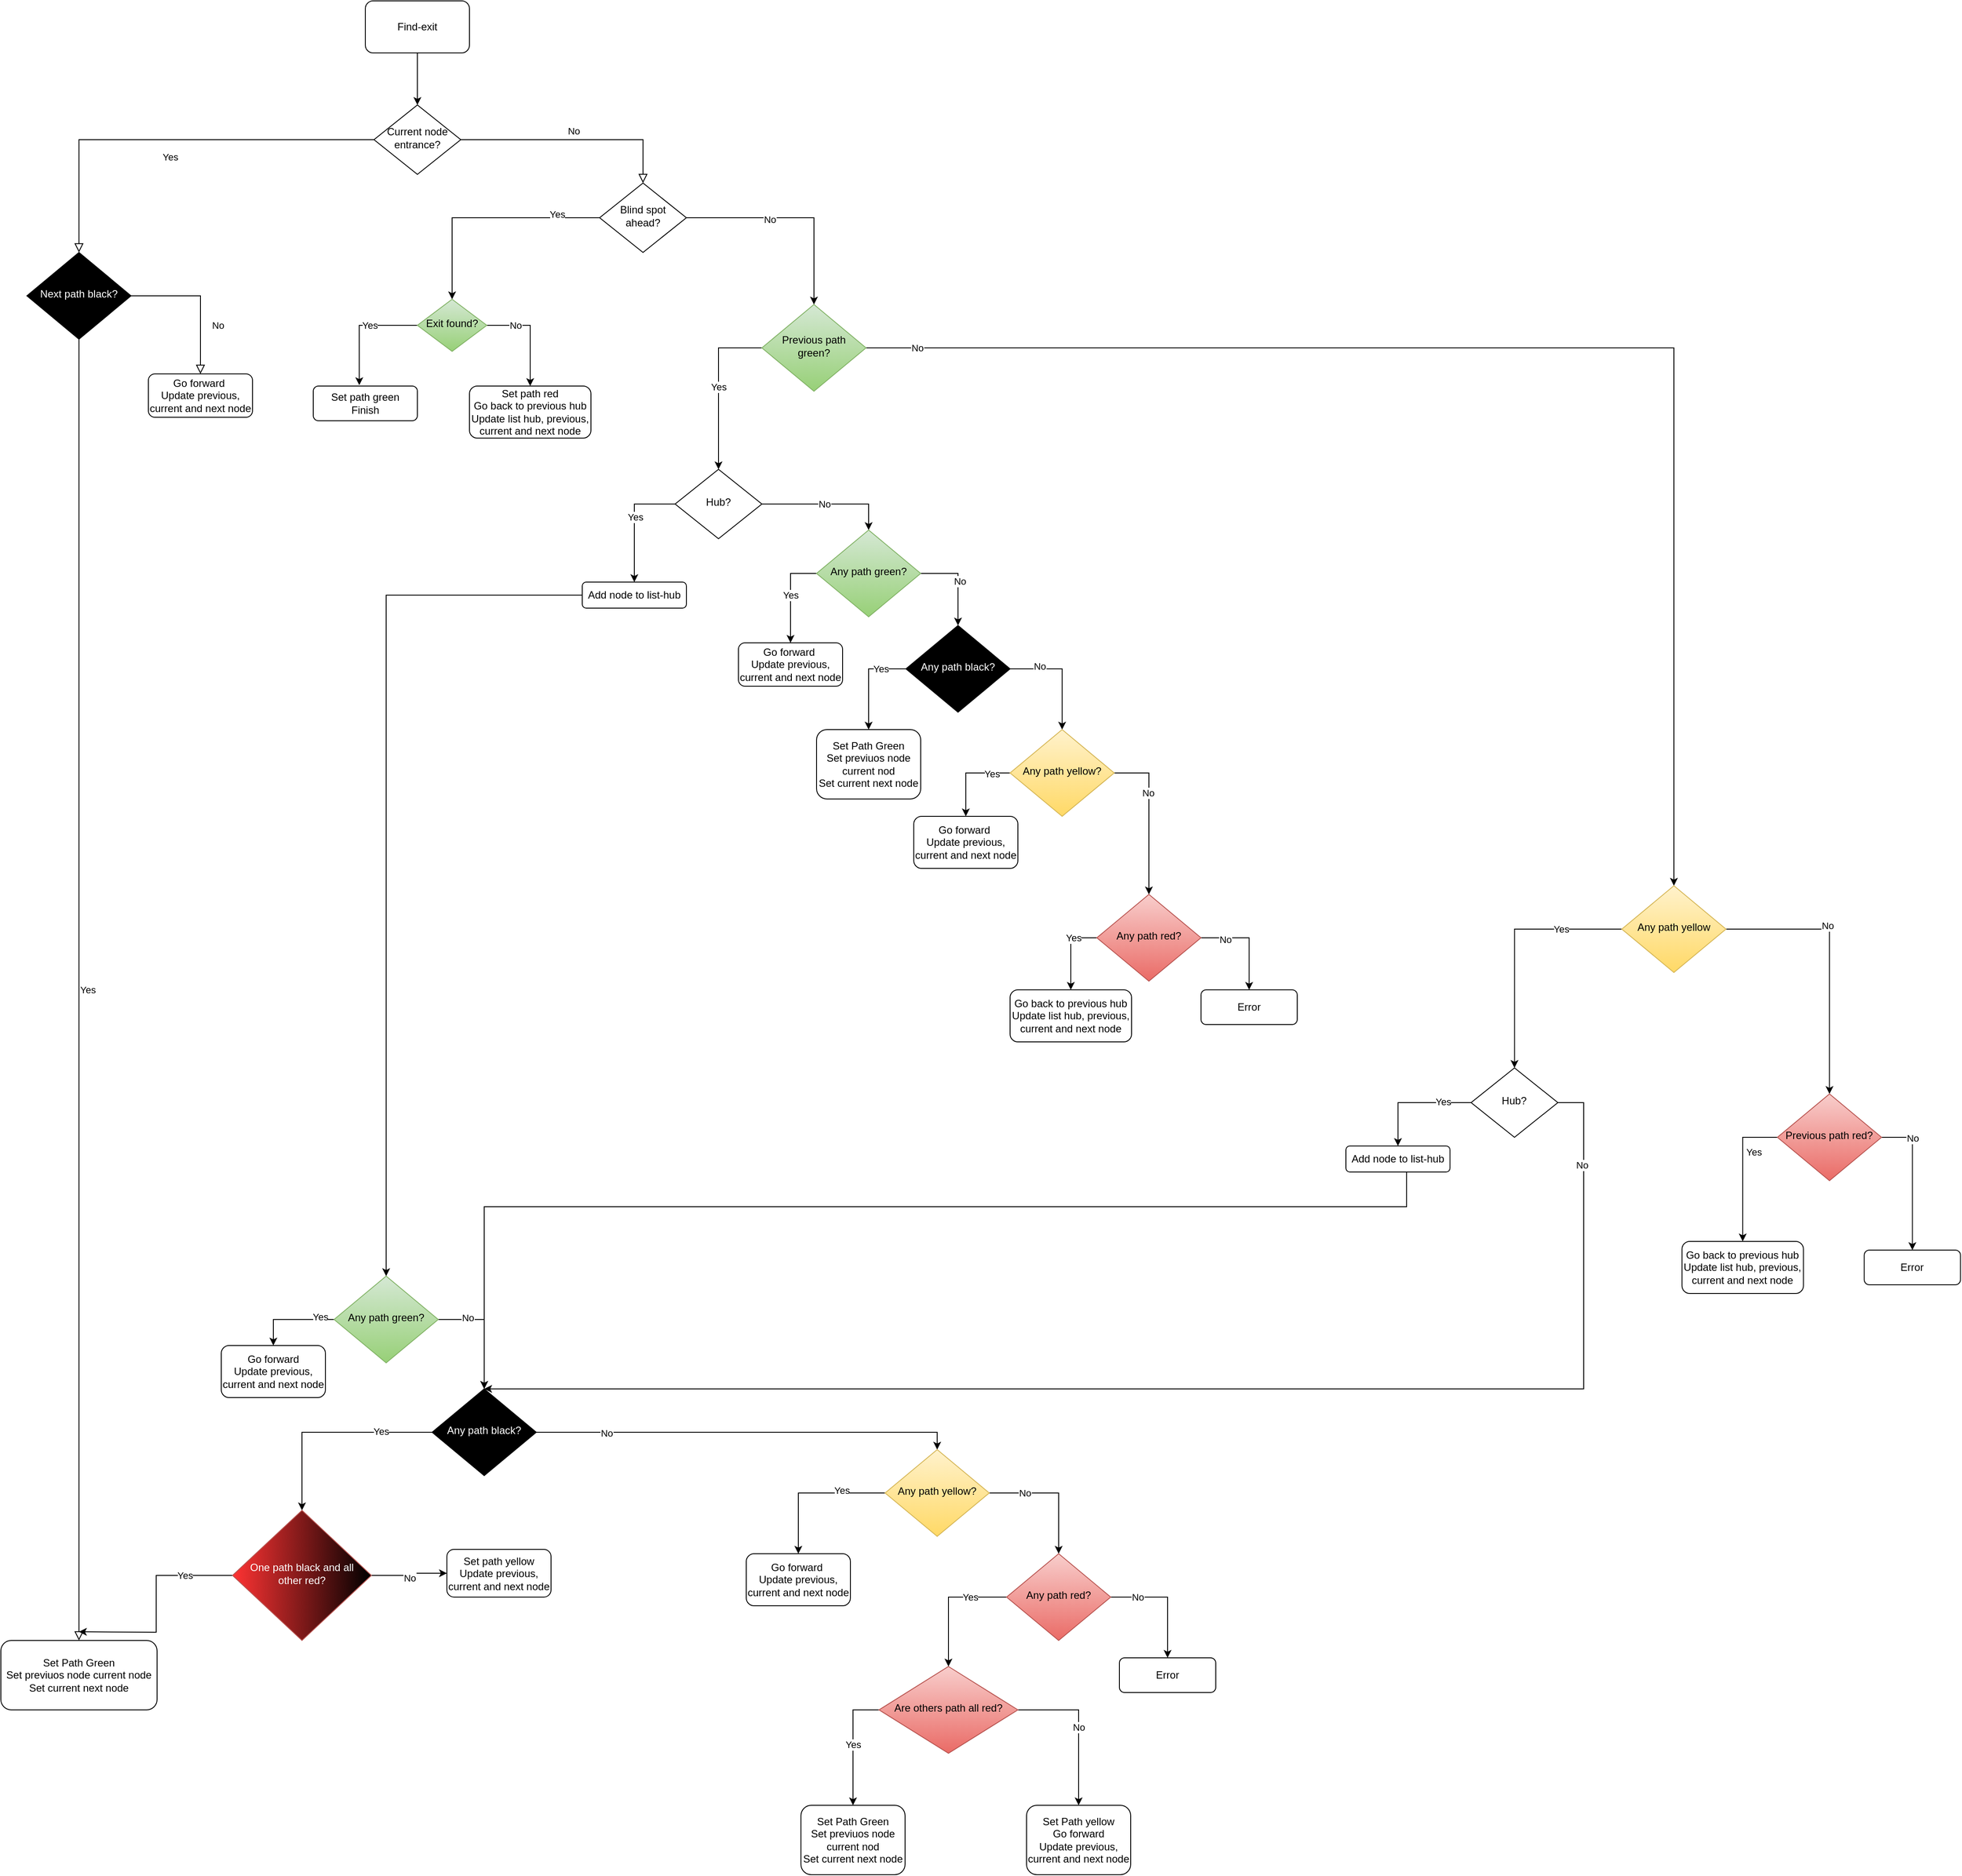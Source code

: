 <mxfile version="13.6.2" type="device"><diagram id="C5RBs43oDa-KdzZeNtuy" name="Page-1"><mxGraphModel dx="3153" dy="2267" grid="1" gridSize="10" guides="1" tooltips="1" connect="1" arrows="1" fold="1" page="1" pageScale="1" pageWidth="827" pageHeight="1169" math="0" shadow="0"><root><mxCell id="WIyWlLk6GJQsqaUBKTNV-0"/><mxCell id="WIyWlLk6GJQsqaUBKTNV-1" parent="WIyWlLk6GJQsqaUBKTNV-0"/><mxCell id="WIyWlLk6GJQsqaUBKTNV-4" value="Yes" style="rounded=0;html=1;jettySize=auto;orthogonalLoop=1;fontSize=11;endArrow=block;endFill=0;endSize=8;strokeWidth=1;shadow=0;labelBackgroundColor=none;edgeStyle=orthogonalEdgeStyle;exitX=0;exitY=0.5;exitDx=0;exitDy=0;" parent="WIyWlLk6GJQsqaUBKTNV-1" source="WIyWlLk6GJQsqaUBKTNV-6" target="WIyWlLk6GJQsqaUBKTNV-10" edge="1"><mxGeometry y="20" relative="1" as="geometry"><mxPoint as="offset"/></mxGeometry></mxCell><mxCell id="WIyWlLk6GJQsqaUBKTNV-5" value="No" style="edgeStyle=orthogonalEdgeStyle;rounded=0;html=1;jettySize=auto;orthogonalLoop=1;fontSize=11;endArrow=block;endFill=0;endSize=8;strokeWidth=1;shadow=0;labelBackgroundColor=none;entryX=0.5;entryY=0;entryDx=0;entryDy=0;" parent="WIyWlLk6GJQsqaUBKTNV-1" source="WIyWlLk6GJQsqaUBKTNV-6" target="7bREltAzjvf73NZwImuS-9" edge="1"><mxGeometry y="10" relative="1" as="geometry"><mxPoint as="offset"/><mxPoint x="650" y="410" as="targetPoint"/></mxGeometry></mxCell><mxCell id="WIyWlLk6GJQsqaUBKTNV-6" value="Current node entrance?" style="rhombus;whiteSpace=wrap;html=1;shadow=0;fontFamily=Helvetica;fontSize=12;align=center;strokeWidth=1;spacing=6;spacingTop=-4;" parent="WIyWlLk6GJQsqaUBKTNV-1" vertex="1"><mxGeometry x="590" y="280" width="100" height="80" as="geometry"/></mxCell><mxCell id="WIyWlLk6GJQsqaUBKTNV-8" value="No" style="rounded=0;html=1;jettySize=auto;orthogonalLoop=1;fontSize=11;endArrow=block;endFill=0;endSize=8;strokeWidth=1;shadow=0;labelBackgroundColor=none;edgeStyle=orthogonalEdgeStyle;" parent="WIyWlLk6GJQsqaUBKTNV-1" source="WIyWlLk6GJQsqaUBKTNV-10" target="WIyWlLk6GJQsqaUBKTNV-11" edge="1"><mxGeometry x="0.333" y="20" relative="1" as="geometry"><mxPoint as="offset"/></mxGeometry></mxCell><mxCell id="WIyWlLk6GJQsqaUBKTNV-9" value="Yes" style="edgeStyle=orthogonalEdgeStyle;rounded=0;html=1;jettySize=auto;orthogonalLoop=1;fontSize=11;endArrow=block;endFill=0;endSize=8;strokeWidth=1;shadow=0;labelBackgroundColor=none;" parent="WIyWlLk6GJQsqaUBKTNV-1" source="WIyWlLk6GJQsqaUBKTNV-10" target="WIyWlLk6GJQsqaUBKTNV-12" edge="1"><mxGeometry y="10" relative="1" as="geometry"><mxPoint as="offset"/></mxGeometry></mxCell><mxCell id="WIyWlLk6GJQsqaUBKTNV-10" value="&lt;font color=&quot;#ffffff&quot; style=&quot;background-color: rgb(0 , 0 , 0)&quot;&gt;Next path black?&lt;/font&gt;" style="rhombus;whiteSpace=wrap;html=1;shadow=0;fontFamily=Helvetica;fontSize=12;align=center;strokeWidth=1;spacing=6;spacingTop=-4;fillColor=#000000;" parent="WIyWlLk6GJQsqaUBKTNV-1" vertex="1"><mxGeometry x="190" y="450" width="120" height="100" as="geometry"/></mxCell><mxCell id="WIyWlLk6GJQsqaUBKTNV-11" value="Go forward&amp;nbsp;&lt;br&gt;Update previous, current and next node" style="rounded=1;whiteSpace=wrap;html=1;fontSize=12;glass=0;strokeWidth=1;shadow=0;" parent="WIyWlLk6GJQsqaUBKTNV-1" vertex="1"><mxGeometry x="330" y="590" width="120" height="50" as="geometry"/></mxCell><mxCell id="WIyWlLk6GJQsqaUBKTNV-12" value="Set Path Green&lt;br&gt;Set previuos node current node&lt;br&gt;Set current next node" style="rounded=1;whiteSpace=wrap;html=1;fontSize=12;glass=0;strokeWidth=1;shadow=0;" parent="WIyWlLk6GJQsqaUBKTNV-1" vertex="1"><mxGeometry x="160" y="2050" width="180" height="80" as="geometry"/></mxCell><mxCell id="j2DbZhVvW5I2pjLCt-MN-3" value="Yes" style="edgeStyle=orthogonalEdgeStyle;rounded=0;orthogonalLoop=1;jettySize=auto;html=1;exitX=0;exitY=0.5;exitDx=0;exitDy=0;" parent="WIyWlLk6GJQsqaUBKTNV-1" source="j2DbZhVvW5I2pjLCt-MN-1" target="j2DbZhVvW5I2pjLCt-MN-2" edge="1"><mxGeometry relative="1" as="geometry"/></mxCell><mxCell id="TgXTmMP1LV1ypZEU2P4_-33" style="edgeStyle=orthogonalEdgeStyle;rounded=0;orthogonalLoop=1;jettySize=auto;html=1;" parent="WIyWlLk6GJQsqaUBKTNV-1" source="j2DbZhVvW5I2pjLCt-MN-1" target="TgXTmMP1LV1ypZEU2P4_-32" edge="1"><mxGeometry relative="1" as="geometry"/></mxCell><mxCell id="TgXTmMP1LV1ypZEU2P4_-34" value="No" style="edgeLabel;html=1;align=center;verticalAlign=middle;resizable=0;points=[];" parent="TgXTmMP1LV1ypZEU2P4_-33" vertex="1" connectable="0"><mxGeometry x="-0.924" relative="1" as="geometry"><mxPoint as="offset"/></mxGeometry></mxCell><mxCell id="j2DbZhVvW5I2pjLCt-MN-1" value="&lt;font color=&quot;#000000&quot;&gt;Previous path green?&lt;/font&gt;" style="rhombus;whiteSpace=wrap;html=1;shadow=0;fontFamily=Helvetica;fontSize=12;align=center;strokeWidth=1;spacing=6;spacingTop=-4;fillColor=#d5e8d4;strokeColor=#82b366;gradientColor=#97d077;" parent="WIyWlLk6GJQsqaUBKTNV-1" vertex="1"><mxGeometry x="1037" y="510" width="120" height="100" as="geometry"/></mxCell><mxCell id="j2DbZhVvW5I2pjLCt-MN-5" style="edgeStyle=orthogonalEdgeStyle;rounded=0;orthogonalLoop=1;jettySize=auto;html=1;exitX=0;exitY=0.5;exitDx=0;exitDy=0;exitPerimeter=0;entryX=0.5;entryY=0;entryDx=0;entryDy=0;" parent="WIyWlLk6GJQsqaUBKTNV-1" source="j2DbZhVvW5I2pjLCt-MN-2" target="TgXTmMP1LV1ypZEU2P4_-8" edge="1"><mxGeometry relative="1" as="geometry"><mxPoint x="857" y="810" as="targetPoint"/></mxGeometry></mxCell><mxCell id="j2DbZhVvW5I2pjLCt-MN-6" value="Yes" style="edgeLabel;html=1;align=center;verticalAlign=middle;resizable=0;points=[];" parent="j2DbZhVvW5I2pjLCt-MN-5" vertex="1" connectable="0"><mxGeometry x="-0.1" y="-4" relative="1" as="geometry"><mxPoint x="5" as="offset"/></mxGeometry></mxCell><mxCell id="TgXTmMP1LV1ypZEU2P4_-24" style="edgeStyle=orthogonalEdgeStyle;rounded=0;orthogonalLoop=1;jettySize=auto;html=1;exitX=1;exitY=0.5;exitDx=0;exitDy=0;entryX=0.5;entryY=0;entryDx=0;entryDy=0;" parent="WIyWlLk6GJQsqaUBKTNV-1" source="j2DbZhVvW5I2pjLCt-MN-2" target="TgXTmMP1LV1ypZEU2P4_-23" edge="1"><mxGeometry relative="1" as="geometry"/></mxCell><mxCell id="TgXTmMP1LV1ypZEU2P4_-25" value="No" style="edgeLabel;html=1;align=center;verticalAlign=middle;resizable=0;points=[];" parent="TgXTmMP1LV1ypZEU2P4_-24" vertex="1" connectable="0"><mxGeometry x="-0.057" relative="1" as="geometry"><mxPoint as="offset"/></mxGeometry></mxCell><mxCell id="j2DbZhVvW5I2pjLCt-MN-2" value="Hub?" style="rhombus;whiteSpace=wrap;html=1;shadow=0;fontFamily=Helvetica;fontSize=12;align=center;strokeWidth=1;spacing=6;spacingTop=-4;" parent="WIyWlLk6GJQsqaUBKTNV-1" vertex="1"><mxGeometry x="937" y="700" width="100" height="80" as="geometry"/></mxCell><mxCell id="j2DbZhVvW5I2pjLCt-MN-8" style="edgeStyle=orthogonalEdgeStyle;rounded=0;orthogonalLoop=1;jettySize=auto;html=1;exitX=0;exitY=0.5;exitDx=0;exitDy=0;entryX=0.5;entryY=0;entryDx=0;entryDy=0;" parent="WIyWlLk6GJQsqaUBKTNV-1" source="j2DbZhVvW5I2pjLCt-MN-4" target="j2DbZhVvW5I2pjLCt-MN-7" edge="1"><mxGeometry relative="1" as="geometry"/></mxCell><mxCell id="j2DbZhVvW5I2pjLCt-MN-11" value="Yes" style="edgeLabel;html=1;align=center;verticalAlign=middle;resizable=0;points=[];" parent="j2DbZhVvW5I2pjLCt-MN-8" vertex="1" connectable="0"><mxGeometry x="-0.68" y="-3" relative="1" as="geometry"><mxPoint as="offset"/></mxGeometry></mxCell><mxCell id="j2DbZhVvW5I2pjLCt-MN-10" style="edgeStyle=orthogonalEdgeStyle;rounded=0;orthogonalLoop=1;jettySize=auto;html=1;exitX=1;exitY=0.5;exitDx=0;exitDy=0;entryX=0.5;entryY=0;entryDx=0;entryDy=0;" parent="WIyWlLk6GJQsqaUBKTNV-1" source="j2DbZhVvW5I2pjLCt-MN-4" target="j2DbZhVvW5I2pjLCt-MN-9" edge="1"><mxGeometry relative="1" as="geometry"/></mxCell><mxCell id="j2DbZhVvW5I2pjLCt-MN-12" value="No" style="edgeLabel;html=1;align=center;verticalAlign=middle;resizable=0;points=[];" parent="j2DbZhVvW5I2pjLCt-MN-10" vertex="1" connectable="0"><mxGeometry x="-0.489" y="2" relative="1" as="geometry"><mxPoint as="offset"/></mxGeometry></mxCell><mxCell id="j2DbZhVvW5I2pjLCt-MN-4" value="&lt;font color=&quot;#000000&quot;&gt;Any path green?&lt;/font&gt;" style="rhombus;whiteSpace=wrap;html=1;shadow=0;fontFamily=Helvetica;fontSize=12;align=center;strokeWidth=1;spacing=6;spacingTop=-4;fillColor=#d5e8d4;strokeColor=#82b366;gradientColor=#97d077;" parent="WIyWlLk6GJQsqaUBKTNV-1" vertex="1"><mxGeometry x="544" y="1630" width="120" height="100" as="geometry"/></mxCell><mxCell id="j2DbZhVvW5I2pjLCt-MN-7" value="Go forward&lt;br&gt;Update previous, current and next node" style="rounded=1;whiteSpace=wrap;html=1;fontSize=12;glass=0;strokeWidth=1;shadow=0;" parent="WIyWlLk6GJQsqaUBKTNV-1" vertex="1"><mxGeometry x="414" y="1710" width="120" height="60" as="geometry"/></mxCell><mxCell id="TgXTmMP1LV1ypZEU2P4_-11" style="edgeStyle=orthogonalEdgeStyle;rounded=0;orthogonalLoop=1;jettySize=auto;html=1;entryX=0.5;entryY=0;entryDx=0;entryDy=0;" parent="WIyWlLk6GJQsqaUBKTNV-1" source="j2DbZhVvW5I2pjLCt-MN-9" target="TgXTmMP1LV1ypZEU2P4_-10" edge="1"><mxGeometry relative="1" as="geometry"/></mxCell><mxCell id="TgXTmMP1LV1ypZEU2P4_-12" value="No" style="edgeLabel;html=1;align=center;verticalAlign=middle;resizable=0;points=[];" parent="TgXTmMP1LV1ypZEU2P4_-11" vertex="1" connectable="0"><mxGeometry x="-0.664" y="-1" relative="1" as="geometry"><mxPoint as="offset"/></mxGeometry></mxCell><mxCell id="HgNq7cNp2YFnMKLuWxrk-1" style="edgeStyle=orthogonalEdgeStyle;rounded=0;orthogonalLoop=1;jettySize=auto;html=1;entryX=0.5;entryY=0;entryDx=0;entryDy=0;" parent="WIyWlLk6GJQsqaUBKTNV-1" source="j2DbZhVvW5I2pjLCt-MN-9" target="HgNq7cNp2YFnMKLuWxrk-0" edge="1"><mxGeometry relative="1" as="geometry"/></mxCell><mxCell id="73h7oZukAoR6xn8jH-4_-5" value="Yes" style="edgeLabel;html=1;align=center;verticalAlign=middle;resizable=0;points=[];" vertex="1" connectable="0" parent="HgNq7cNp2YFnMKLuWxrk-1"><mxGeometry x="-0.504" y="-1" relative="1" as="geometry"><mxPoint as="offset"/></mxGeometry></mxCell><mxCell id="j2DbZhVvW5I2pjLCt-MN-9" value="&lt;font color=&quot;#ffffff&quot; style=&quot;background-color: rgb(0 , 0 , 0)&quot;&gt;Any path black?&lt;/font&gt;" style="rhombus;whiteSpace=wrap;html=1;shadow=0;fontFamily=Helvetica;fontSize=12;align=center;strokeWidth=1;spacing=6;spacingTop=-4;fillColor=#000000;" parent="WIyWlLk6GJQsqaUBKTNV-1" vertex="1"><mxGeometry x="657" y="1760" width="120" height="100" as="geometry"/></mxCell><mxCell id="j2DbZhVvW5I2pjLCt-MN-19" value="Set Path yellow&lt;br&gt;Go forward&lt;br&gt;Update previous, current and next node&lt;br&gt;" style="rounded=1;whiteSpace=wrap;html=1;fontSize=12;glass=0;strokeWidth=1;shadow=0;" parent="WIyWlLk6GJQsqaUBKTNV-1" vertex="1"><mxGeometry x="1342" y="2240" width="120" height="80" as="geometry"/></mxCell><mxCell id="TgXTmMP1LV1ypZEU2P4_-0" value="Set path yellow&lt;br&gt;Update previous, current and next node" style="rounded=1;whiteSpace=wrap;html=1;fontSize=12;glass=0;strokeWidth=1;shadow=0;" parent="WIyWlLk6GJQsqaUBKTNV-1" vertex="1"><mxGeometry x="674" y="1945" width="120" height="55" as="geometry"/></mxCell><mxCell id="TgXTmMP1LV1ypZEU2P4_-6" value="Yes" style="edgeStyle=orthogonalEdgeStyle;rounded=0;orthogonalLoop=1;jettySize=auto;html=1;exitX=0;exitY=0.5;exitDx=0;exitDy=0;entryX=0.5;entryY=0;entryDx=0;entryDy=0;" parent="WIyWlLk6GJQsqaUBKTNV-1" source="TgXTmMP1LV1ypZEU2P4_-3" target="TgXTmMP1LV1ypZEU2P4_-5" edge="1"><mxGeometry relative="1" as="geometry"/></mxCell><mxCell id="TgXTmMP1LV1ypZEU2P4_-7" value="No" style="edgeStyle=orthogonalEdgeStyle;rounded=0;orthogonalLoop=1;jettySize=auto;html=1;exitX=1;exitY=0.5;exitDx=0;exitDy=0;" parent="WIyWlLk6GJQsqaUBKTNV-1" source="TgXTmMP1LV1ypZEU2P4_-3" target="j2DbZhVvW5I2pjLCt-MN-19" edge="1"><mxGeometry relative="1" as="geometry"/></mxCell><mxCell id="TgXTmMP1LV1ypZEU2P4_-3" value="Are others path all red?" style="rhombus;whiteSpace=wrap;html=1;shadow=0;fontFamily=Helvetica;fontSize=12;align=center;strokeWidth=1;spacing=6;spacingTop=-4;fillColor=#f8cecc;strokeColor=#b85450;gradientColor=#ea6b66;" parent="WIyWlLk6GJQsqaUBKTNV-1" vertex="1"><mxGeometry x="1172" y="2080" width="160" height="100" as="geometry"/></mxCell><mxCell id="TgXTmMP1LV1ypZEU2P4_-5" value="Set Path Green&lt;br&gt;Set previuos node current nod&lt;br&gt;Set current next node" style="rounded=1;whiteSpace=wrap;html=1;fontSize=12;glass=0;strokeWidth=1;shadow=0;" parent="WIyWlLk6GJQsqaUBKTNV-1" vertex="1"><mxGeometry x="1082" y="2240" width="120" height="80" as="geometry"/></mxCell><mxCell id="TgXTmMP1LV1ypZEU2P4_-9" value="" style="edgeStyle=orthogonalEdgeStyle;rounded=0;orthogonalLoop=1;jettySize=auto;html=1;" parent="WIyWlLk6GJQsqaUBKTNV-1" source="TgXTmMP1LV1ypZEU2P4_-8" target="j2DbZhVvW5I2pjLCt-MN-4" edge="1"><mxGeometry relative="1" as="geometry"/></mxCell><mxCell id="TgXTmMP1LV1ypZEU2P4_-8" value="Add node to list-hub" style="rounded=1;whiteSpace=wrap;html=1;fontSize=12;glass=0;strokeWidth=1;shadow=0;" parent="WIyWlLk6GJQsqaUBKTNV-1" vertex="1"><mxGeometry x="830" y="830" width="120" height="30" as="geometry"/></mxCell><mxCell id="TgXTmMP1LV1ypZEU2P4_-14" value="" style="edgeStyle=orthogonalEdgeStyle;rounded=0;orthogonalLoop=1;jettySize=auto;html=1;" parent="WIyWlLk6GJQsqaUBKTNV-1" source="TgXTmMP1LV1ypZEU2P4_-10" target="TgXTmMP1LV1ypZEU2P4_-13" edge="1"><mxGeometry relative="1" as="geometry"><Array as="points"><mxPoint x="1079" y="1880"/></Array></mxGeometry></mxCell><mxCell id="TgXTmMP1LV1ypZEU2P4_-15" value="Yes" style="edgeLabel;html=1;align=center;verticalAlign=middle;resizable=0;points=[];" parent="TgXTmMP1LV1ypZEU2P4_-14" vertex="1" connectable="0"><mxGeometry x="-0.411" y="-3" relative="1" as="geometry"><mxPoint as="offset"/></mxGeometry></mxCell><mxCell id="TgXTmMP1LV1ypZEU2P4_-17" style="edgeStyle=orthogonalEdgeStyle;rounded=0;orthogonalLoop=1;jettySize=auto;html=1;entryX=0.5;entryY=0;entryDx=0;entryDy=0;" parent="WIyWlLk6GJQsqaUBKTNV-1" source="TgXTmMP1LV1ypZEU2P4_-10" target="TgXTmMP1LV1ypZEU2P4_-16" edge="1"><mxGeometry relative="1" as="geometry"/></mxCell><mxCell id="TgXTmMP1LV1ypZEU2P4_-18" value="No" style="edgeLabel;html=1;align=center;verticalAlign=middle;resizable=0;points=[];" parent="TgXTmMP1LV1ypZEU2P4_-17" vertex="1" connectable="0"><mxGeometry x="-0.28" relative="1" as="geometry"><mxPoint x="-13.29" as="offset"/></mxGeometry></mxCell><mxCell id="TgXTmMP1LV1ypZEU2P4_-10" value="&lt;font&gt;Any path yellow?&lt;/font&gt;" style="rhombus;whiteSpace=wrap;html=1;shadow=0;fontFamily=Helvetica;fontSize=12;align=center;strokeWidth=1;spacing=6;spacingTop=-4;fillColor=#fff2cc;gradientColor=#ffd966;strokeColor=#d6b656;" parent="WIyWlLk6GJQsqaUBKTNV-1" vertex="1"><mxGeometry x="1179" y="1830" width="120" height="100" as="geometry"/></mxCell><mxCell id="TgXTmMP1LV1ypZEU2P4_-13" value="Go forward&amp;nbsp;&lt;br&gt;Update previous, current and next node" style="rounded=1;whiteSpace=wrap;html=1;fontSize=12;glass=0;strokeWidth=1;shadow=0;" parent="WIyWlLk6GJQsqaUBKTNV-1" vertex="1"><mxGeometry x="1019" y="1950" width="120" height="60" as="geometry"/></mxCell><mxCell id="TgXTmMP1LV1ypZEU2P4_-20" value="Yes" style="edgeStyle=orthogonalEdgeStyle;rounded=0;orthogonalLoop=1;jettySize=auto;html=1;exitX=0;exitY=0.5;exitDx=0;exitDy=0;entryX=0.5;entryY=0;entryDx=0;entryDy=0;" parent="WIyWlLk6GJQsqaUBKTNV-1" source="TgXTmMP1LV1ypZEU2P4_-16" target="TgXTmMP1LV1ypZEU2P4_-3" edge="1"><mxGeometry x="-0.429" relative="1" as="geometry"><mxPoint as="offset"/><mxPoint x="1249" y="2070" as="targetPoint"/></mxGeometry></mxCell><mxCell id="TgXTmMP1LV1ypZEU2P4_-22" value="No" style="edgeStyle=orthogonalEdgeStyle;rounded=0;orthogonalLoop=1;jettySize=auto;html=1;exitX=1;exitY=0.5;exitDx=0;exitDy=0;" parent="WIyWlLk6GJQsqaUBKTNV-1" source="TgXTmMP1LV1ypZEU2P4_-16" target="TgXTmMP1LV1ypZEU2P4_-21" edge="1"><mxGeometry x="-0.542" relative="1" as="geometry"><mxPoint as="offset"/></mxGeometry></mxCell><mxCell id="TgXTmMP1LV1ypZEU2P4_-16" value="&lt;font&gt;Any path red?&lt;/font&gt;" style="rhombus;whiteSpace=wrap;html=1;shadow=0;fontFamily=Helvetica;fontSize=12;align=center;strokeWidth=1;spacing=6;spacingTop=-4;fillColor=#f8cecc;gradientColor=#ea6b66;strokeColor=#b85450;" parent="WIyWlLk6GJQsqaUBKTNV-1" vertex="1"><mxGeometry x="1319" y="1950" width="120" height="100" as="geometry"/></mxCell><mxCell id="TgXTmMP1LV1ypZEU2P4_-21" value="Error" style="rounded=1;whiteSpace=wrap;html=1;fontSize=12;glass=0;strokeWidth=1;shadow=0;" parent="WIyWlLk6GJQsqaUBKTNV-1" vertex="1"><mxGeometry x="1449" y="2070" width="111" height="40" as="geometry"/></mxCell><mxCell id="TgXTmMP1LV1ypZEU2P4_-28" value="Yes" style="edgeStyle=orthogonalEdgeStyle;rounded=0;orthogonalLoop=1;jettySize=auto;html=1;entryX=0.5;entryY=0;entryDx=0;entryDy=0;exitX=0;exitY=0.5;exitDx=0;exitDy=0;" parent="WIyWlLk6GJQsqaUBKTNV-1" source="TgXTmMP1LV1ypZEU2P4_-23" target="TgXTmMP1LV1ypZEU2P4_-27" edge="1"><mxGeometry relative="1" as="geometry"/></mxCell><mxCell id="i43rSNCW47sF7CuU1-IV-1" style="edgeStyle=orthogonalEdgeStyle;rounded=0;orthogonalLoop=1;jettySize=auto;html=1;exitX=1;exitY=0.5;exitDx=0;exitDy=0;entryX=0.5;entryY=0;entryDx=0;entryDy=0;" parent="WIyWlLk6GJQsqaUBKTNV-1" source="TgXTmMP1LV1ypZEU2P4_-23" target="i43rSNCW47sF7CuU1-IV-0" edge="1"><mxGeometry relative="1" as="geometry"/></mxCell><mxCell id="73h7oZukAoR6xn8jH-4_-6" value="No" style="edgeLabel;html=1;align=center;verticalAlign=middle;resizable=0;points=[];" vertex="1" connectable="0" parent="i43rSNCW47sF7CuU1-IV-1"><mxGeometry x="-0.164" y="-10" relative="1" as="geometry"><mxPoint x="12" y="9" as="offset"/></mxGeometry></mxCell><mxCell id="TgXTmMP1LV1ypZEU2P4_-23" value="&lt;font color=&quot;#000000&quot;&gt;Any path green?&lt;/font&gt;" style="rhombus;whiteSpace=wrap;html=1;shadow=0;fontFamily=Helvetica;fontSize=12;align=center;strokeWidth=1;spacing=6;spacingTop=-4;fillColor=#d5e8d4;strokeColor=#82b366;gradientColor=#97d077;" parent="WIyWlLk6GJQsqaUBKTNV-1" vertex="1"><mxGeometry x="1100" y="770" width="120" height="100" as="geometry"/></mxCell><mxCell id="TgXTmMP1LV1ypZEU2P4_-27" value="Go forward&amp;nbsp;&lt;br&gt;Update previous, current and next node" style="rounded=1;whiteSpace=wrap;html=1;fontSize=12;glass=0;strokeWidth=1;shadow=0;" parent="WIyWlLk6GJQsqaUBKTNV-1" vertex="1"><mxGeometry x="1010" y="900" width="120" height="50" as="geometry"/></mxCell><mxCell id="TgXTmMP1LV1ypZEU2P4_-29" value="Set Path Green&lt;br&gt;Set previuos node current nod&lt;br&gt;Set current next node" style="rounded=1;whiteSpace=wrap;html=1;fontSize=12;glass=0;strokeWidth=1;shadow=0;" parent="WIyWlLk6GJQsqaUBKTNV-1" vertex="1"><mxGeometry x="1100" y="1000" width="120" height="80" as="geometry"/></mxCell><mxCell id="TgXTmMP1LV1ypZEU2P4_-38" style="edgeStyle=orthogonalEdgeStyle;rounded=0;orthogonalLoop=1;jettySize=auto;html=1;" parent="WIyWlLk6GJQsqaUBKTNV-1" source="TgXTmMP1LV1ypZEU2P4_-32" target="TgXTmMP1LV1ypZEU2P4_-37" edge="1"><mxGeometry relative="1" as="geometry"/></mxCell><mxCell id="TgXTmMP1LV1ypZEU2P4_-39" value="No" style="edgeLabel;html=1;align=center;verticalAlign=middle;resizable=0;points=[];" parent="TgXTmMP1LV1ypZEU2P4_-38" vertex="1" connectable="0"><mxGeometry x="-0.245" y="4" relative="1" as="geometry"><mxPoint as="offset"/></mxGeometry></mxCell><mxCell id="7bREltAzjvf73NZwImuS-3" style="edgeStyle=orthogonalEdgeStyle;rounded=0;orthogonalLoop=1;jettySize=auto;html=1;entryX=0.5;entryY=0;entryDx=0;entryDy=0;" parent="WIyWlLk6GJQsqaUBKTNV-1" source="TgXTmMP1LV1ypZEU2P4_-32" target="7bREltAzjvf73NZwImuS-0" edge="1"><mxGeometry relative="1" as="geometry"/></mxCell><mxCell id="73h7oZukAoR6xn8jH-4_-13" value="Yes" style="edgeLabel;html=1;align=center;verticalAlign=middle;resizable=0;points=[];" vertex="1" connectable="0" parent="7bREltAzjvf73NZwImuS-3"><mxGeometry x="-0.504" relative="1" as="geometry"><mxPoint as="offset"/></mxGeometry></mxCell><mxCell id="TgXTmMP1LV1ypZEU2P4_-32" value="&lt;font color=&quot;#000000&quot;&gt;Any path yellow&lt;/font&gt;" style="rhombus;whiteSpace=wrap;html=1;shadow=0;fontFamily=Helvetica;fontSize=12;align=center;strokeWidth=1;spacing=6;spacingTop=-4;fillColor=#fff2cc;strokeColor=#d6b656;gradientColor=#ffd966;" parent="WIyWlLk6GJQsqaUBKTNV-1" vertex="1"><mxGeometry x="2028" y="1180" width="120" height="100" as="geometry"/></mxCell><mxCell id="TgXTmMP1LV1ypZEU2P4_-42" style="edgeStyle=orthogonalEdgeStyle;rounded=0;orthogonalLoop=1;jettySize=auto;html=1;entryX=0.5;entryY=0;entryDx=0;entryDy=0;exitX=0;exitY=0.5;exitDx=0;exitDy=0;" parent="WIyWlLk6GJQsqaUBKTNV-1" source="TgXTmMP1LV1ypZEU2P4_-37" target="TgXTmMP1LV1ypZEU2P4_-40" edge="1"><mxGeometry relative="1" as="geometry"><mxPoint x="2280" y="1465" as="sourcePoint"/></mxGeometry></mxCell><mxCell id="TgXTmMP1LV1ypZEU2P4_-43" value="Yes" style="edgeLabel;html=1;align=center;verticalAlign=middle;resizable=0;points=[];" parent="TgXTmMP1LV1ypZEU2P4_-42" vertex="1" connectable="0"><mxGeometry x="-0.222" y="5" relative="1" as="geometry"><mxPoint x="7.57" y="-5" as="offset"/></mxGeometry></mxCell><mxCell id="TgXTmMP1LV1ypZEU2P4_-44" style="edgeStyle=orthogonalEdgeStyle;rounded=0;orthogonalLoop=1;jettySize=auto;html=1;exitX=1;exitY=0.5;exitDx=0;exitDy=0;" parent="WIyWlLk6GJQsqaUBKTNV-1" source="TgXTmMP1LV1ypZEU2P4_-37" target="TgXTmMP1LV1ypZEU2P4_-41" edge="1"><mxGeometry relative="1" as="geometry"/></mxCell><mxCell id="TgXTmMP1LV1ypZEU2P4_-45" value="No" style="edgeLabel;html=1;align=center;verticalAlign=middle;resizable=0;points=[];" parent="TgXTmMP1LV1ypZEU2P4_-44" vertex="1" connectable="0"><mxGeometry x="-0.577" y="-1" relative="1" as="geometry"><mxPoint as="offset"/></mxGeometry></mxCell><mxCell id="TgXTmMP1LV1ypZEU2P4_-37" value="&lt;font color=&quot;#000000&quot;&gt;Previous path red?&lt;/font&gt;" style="rhombus;whiteSpace=wrap;html=1;shadow=0;fontFamily=Helvetica;fontSize=12;align=center;strokeWidth=1;spacing=6;spacingTop=-4;fillColor=#f8cecc;strokeColor=#b85450;gradientColor=#ea6b66;" parent="WIyWlLk6GJQsqaUBKTNV-1" vertex="1"><mxGeometry x="2207.29" y="1420" width="120" height="100" as="geometry"/></mxCell><mxCell id="TgXTmMP1LV1ypZEU2P4_-40" value="Go back to previous hub&lt;br&gt;Update list hub, previous, current and next node" style="rounded=1;whiteSpace=wrap;html=1;fontSize=12;glass=0;strokeWidth=1;shadow=0;" parent="WIyWlLk6GJQsqaUBKTNV-1" vertex="1"><mxGeometry x="2097.29" y="1590" width="140" height="60" as="geometry"/></mxCell><mxCell id="TgXTmMP1LV1ypZEU2P4_-41" value="Error" style="rounded=1;whiteSpace=wrap;html=1;fontSize=12;glass=0;strokeWidth=1;shadow=0;" parent="WIyWlLk6GJQsqaUBKTNV-1" vertex="1"><mxGeometry x="2307.29" y="1600" width="111" height="40" as="geometry"/></mxCell><mxCell id="7bREltAzjvf73NZwImuS-4" style="edgeStyle=orthogonalEdgeStyle;rounded=0;orthogonalLoop=1;jettySize=auto;html=1;exitX=0;exitY=0.5;exitDx=0;exitDy=0;entryX=0.5;entryY=0;entryDx=0;entryDy=0;" parent="WIyWlLk6GJQsqaUBKTNV-1" source="7bREltAzjvf73NZwImuS-0" target="7bREltAzjvf73NZwImuS-1" edge="1"><mxGeometry relative="1" as="geometry"/></mxCell><mxCell id="7bREltAzjvf73NZwImuS-7" value="Yes" style="edgeLabel;html=1;align=center;verticalAlign=middle;resizable=0;points=[];" parent="7bREltAzjvf73NZwImuS-4" vertex="1" connectable="0"><mxGeometry x="-0.509" y="-1" relative="1" as="geometry"><mxPoint as="offset"/></mxGeometry></mxCell><mxCell id="7bREltAzjvf73NZwImuS-6" style="edgeStyle=orthogonalEdgeStyle;rounded=0;orthogonalLoop=1;jettySize=auto;html=1;exitX=1;exitY=0.5;exitDx=0;exitDy=0;entryX=0.5;entryY=0;entryDx=0;entryDy=0;" parent="WIyWlLk6GJQsqaUBKTNV-1" source="7bREltAzjvf73NZwImuS-0" target="j2DbZhVvW5I2pjLCt-MN-9" edge="1"><mxGeometry relative="1" as="geometry"><mxPoint x="980" y="1680" as="targetPoint"/><Array as="points"><mxPoint x="1984" y="1430"/><mxPoint x="1984" y="1760"/></Array></mxGeometry></mxCell><mxCell id="7bREltAzjvf73NZwImuS-8" value="No" style="edgeLabel;html=1;align=center;verticalAlign=middle;resizable=0;points=[];" parent="7bREltAzjvf73NZwImuS-6" vertex="1" connectable="0"><mxGeometry x="-0.875" y="-2" relative="1" as="geometry"><mxPoint as="offset"/></mxGeometry></mxCell><mxCell id="7bREltAzjvf73NZwImuS-0" value="Hub?" style="rhombus;whiteSpace=wrap;html=1;shadow=0;fontFamily=Helvetica;fontSize=12;align=center;strokeWidth=1;spacing=6;spacingTop=-4;" parent="WIyWlLk6GJQsqaUBKTNV-1" vertex="1"><mxGeometry x="1854.29" y="1390" width="100" height="80" as="geometry"/></mxCell><mxCell id="73h7oZukAoR6xn8jH-4_-14" style="edgeStyle=orthogonalEdgeStyle;rounded=0;orthogonalLoop=1;jettySize=auto;html=1;entryX=0.5;entryY=0;entryDx=0;entryDy=0;" edge="1" parent="WIyWlLk6GJQsqaUBKTNV-1" source="7bREltAzjvf73NZwImuS-1" target="j2DbZhVvW5I2pjLCt-MN-9"><mxGeometry relative="1" as="geometry"><Array as="points"><mxPoint x="1780" y="1550"/><mxPoint x="717" y="1550"/></Array></mxGeometry></mxCell><mxCell id="7bREltAzjvf73NZwImuS-1" value="Add node to list-hub" style="rounded=1;whiteSpace=wrap;html=1;fontSize=12;glass=0;strokeWidth=1;shadow=0;" parent="WIyWlLk6GJQsqaUBKTNV-1" vertex="1"><mxGeometry x="1710" y="1480" width="120" height="30" as="geometry"/></mxCell><mxCell id="7bREltAzjvf73NZwImuS-18" style="edgeStyle=orthogonalEdgeStyle;rounded=0;orthogonalLoop=1;jettySize=auto;html=1;exitX=0;exitY=0.5;exitDx=0;exitDy=0;entryX=0.5;entryY=0;entryDx=0;entryDy=0;" parent="WIyWlLk6GJQsqaUBKTNV-1" source="7bREltAzjvf73NZwImuS-9" target="7bREltAzjvf73NZwImuS-15" edge="1"><mxGeometry relative="1" as="geometry"/></mxCell><mxCell id="7bREltAzjvf73NZwImuS-20" value="Yes" style="edgeLabel;html=1;align=center;verticalAlign=middle;resizable=0;points=[];" parent="7bREltAzjvf73NZwImuS-18" vertex="1" connectable="0"><mxGeometry x="-0.624" y="-4" relative="1" as="geometry"><mxPoint as="offset"/></mxGeometry></mxCell><mxCell id="7bREltAzjvf73NZwImuS-19" style="edgeStyle=orthogonalEdgeStyle;rounded=0;orthogonalLoop=1;jettySize=auto;html=1;exitX=1;exitY=0.5;exitDx=0;exitDy=0;entryX=0.5;entryY=0;entryDx=0;entryDy=0;" parent="WIyWlLk6GJQsqaUBKTNV-1" source="7bREltAzjvf73NZwImuS-9" target="j2DbZhVvW5I2pjLCt-MN-1" edge="1"><mxGeometry relative="1" as="geometry"/></mxCell><mxCell id="7bREltAzjvf73NZwImuS-21" value="No" style="edgeLabel;html=1;align=center;verticalAlign=middle;resizable=0;points=[];" parent="7bREltAzjvf73NZwImuS-19" vertex="1" connectable="0"><mxGeometry x="-0.223" y="-2" relative="1" as="geometry"><mxPoint as="offset"/></mxGeometry></mxCell><mxCell id="7bREltAzjvf73NZwImuS-9" value="Blind spot ahead?" style="rhombus;whiteSpace=wrap;html=1;shadow=0;fontFamily=Helvetica;fontSize=12;align=center;strokeWidth=1;spacing=6;spacingTop=-4;" parent="WIyWlLk6GJQsqaUBKTNV-1" vertex="1"><mxGeometry x="850" y="370" width="100" height="80" as="geometry"/></mxCell><mxCell id="7bREltAzjvf73NZwImuS-11" style="edgeStyle=orthogonalEdgeStyle;rounded=0;orthogonalLoop=1;jettySize=auto;html=1;exitX=0;exitY=0.5;exitDx=0;exitDy=0;entryX=0.442;entryY=-0.025;entryDx=0;entryDy=0;entryPerimeter=0;" parent="WIyWlLk6GJQsqaUBKTNV-1" source="7bREltAzjvf73NZwImuS-15" target="7bREltAzjvf73NZwImuS-16" edge="1"><mxGeometry relative="1" as="geometry"><mxPoint x="538" y="424" as="targetPoint"/></mxGeometry></mxCell><mxCell id="7bREltAzjvf73NZwImuS-12" value="Yes" style="edgeLabel;html=1;align=center;verticalAlign=middle;resizable=0;points=[];" parent="7bREltAzjvf73NZwImuS-11" vertex="1" connectable="0"><mxGeometry x="-0.183" relative="1" as="geometry"><mxPoint as="offset"/></mxGeometry></mxCell><mxCell id="7bREltAzjvf73NZwImuS-13" style="edgeStyle=orthogonalEdgeStyle;rounded=0;orthogonalLoop=1;jettySize=auto;html=1;exitX=1;exitY=0.5;exitDx=0;exitDy=0;entryX=0.5;entryY=0;entryDx=0;entryDy=0;" parent="WIyWlLk6GJQsqaUBKTNV-1" source="7bREltAzjvf73NZwImuS-15" target="7bREltAzjvf73NZwImuS-17" edge="1"><mxGeometry relative="1" as="geometry"/></mxCell><mxCell id="7bREltAzjvf73NZwImuS-14" value="No" style="edgeLabel;html=1;align=center;verticalAlign=middle;resizable=0;points=[];" parent="7bREltAzjvf73NZwImuS-13" vertex="1" connectable="0"><mxGeometry x="-0.462" relative="1" as="geometry"><mxPoint as="offset"/></mxGeometry></mxCell><mxCell id="7bREltAzjvf73NZwImuS-15" value="&lt;font color=&quot;#000000&quot;&gt;Exit found?&lt;/font&gt;" style="rhombus;whiteSpace=wrap;html=1;shadow=0;fontFamily=Helvetica;fontSize=12;align=center;strokeWidth=1;spacing=6;spacingTop=-4;fillColor=#d5e8d4;strokeColor=#82b366;gradientColor=#97d077;" parent="WIyWlLk6GJQsqaUBKTNV-1" vertex="1"><mxGeometry x="640" y="504" width="80" height="60" as="geometry"/></mxCell><mxCell id="7bREltAzjvf73NZwImuS-16" value="Set path green&lt;br&gt;Finish" style="rounded=1;whiteSpace=wrap;html=1;fontSize=12;glass=0;strokeWidth=1;shadow=0;" parent="WIyWlLk6GJQsqaUBKTNV-1" vertex="1"><mxGeometry x="520" y="604" width="120" height="40" as="geometry"/></mxCell><mxCell id="7bREltAzjvf73NZwImuS-17" value="Set path red&lt;br&gt;Go back to previous hub&lt;br&gt;Update list hub, previous, current and next node" style="rounded=1;whiteSpace=wrap;html=1;fontSize=12;glass=0;strokeWidth=1;shadow=0;" parent="WIyWlLk6GJQsqaUBKTNV-1" vertex="1"><mxGeometry x="700" y="604" width="140" height="60" as="geometry"/></mxCell><mxCell id="i43rSNCW47sF7CuU1-IV-3" style="edgeStyle=orthogonalEdgeStyle;rounded=0;orthogonalLoop=1;jettySize=auto;html=1;exitX=0;exitY=0.5;exitDx=0;exitDy=0;" parent="WIyWlLk6GJQsqaUBKTNV-1" source="i43rSNCW47sF7CuU1-IV-0" target="TgXTmMP1LV1ypZEU2P4_-29" edge="1"><mxGeometry relative="1" as="geometry"/></mxCell><mxCell id="73h7oZukAoR6xn8jH-4_-7" value="Yes" style="edgeLabel;html=1;align=center;verticalAlign=middle;resizable=0;points=[];" vertex="1" connectable="0" parent="i43rSNCW47sF7CuU1-IV-3"><mxGeometry x="-0.468" relative="1" as="geometry"><mxPoint x="1" as="offset"/></mxGeometry></mxCell><mxCell id="i43rSNCW47sF7CuU1-IV-5" style="edgeStyle=orthogonalEdgeStyle;rounded=0;orthogonalLoop=1;jettySize=auto;html=1;exitX=1;exitY=0.5;exitDx=0;exitDy=0;entryX=0.5;entryY=0;entryDx=0;entryDy=0;" parent="WIyWlLk6GJQsqaUBKTNV-1" source="i43rSNCW47sF7CuU1-IV-0" target="i43rSNCW47sF7CuU1-IV-4" edge="1"><mxGeometry relative="1" as="geometry"/></mxCell><mxCell id="73h7oZukAoR6xn8jH-4_-8" value="No" style="edgeLabel;html=1;align=center;verticalAlign=middle;resizable=0;points=[];" vertex="1" connectable="0" parent="i43rSNCW47sF7CuU1-IV-5"><mxGeometry x="-0.503" y="3" relative="1" as="geometry"><mxPoint x="1" as="offset"/></mxGeometry></mxCell><mxCell id="i43rSNCW47sF7CuU1-IV-0" value="&lt;font color=&quot;#ffffff&quot; style=&quot;background-color: rgb(0 , 0 , 0)&quot;&gt;Any path black?&lt;/font&gt;" style="rhombus;whiteSpace=wrap;html=1;shadow=0;fontFamily=Helvetica;fontSize=12;align=center;strokeWidth=1;spacing=6;spacingTop=-4;fillColor=#000000;" parent="WIyWlLk6GJQsqaUBKTNV-1" vertex="1"><mxGeometry x="1203" y="880" width="120" height="100" as="geometry"/></mxCell><mxCell id="i43rSNCW47sF7CuU1-IV-8" style="edgeStyle=orthogonalEdgeStyle;rounded=0;orthogonalLoop=1;jettySize=auto;html=1;exitX=0;exitY=0.5;exitDx=0;exitDy=0;" parent="WIyWlLk6GJQsqaUBKTNV-1" source="i43rSNCW47sF7CuU1-IV-4" target="i43rSNCW47sF7CuU1-IV-6" edge="1"><mxGeometry relative="1" as="geometry"/></mxCell><mxCell id="73h7oZukAoR6xn8jH-4_-9" value="Yes" style="edgeLabel;html=1;align=center;verticalAlign=middle;resizable=0;points=[];" vertex="1" connectable="0" parent="i43rSNCW47sF7CuU1-IV-8"><mxGeometry x="-0.552" y="1" relative="1" as="geometry"><mxPoint x="1" as="offset"/></mxGeometry></mxCell><mxCell id="i43rSNCW47sF7CuU1-IV-10" style="edgeStyle=orthogonalEdgeStyle;rounded=0;orthogonalLoop=1;jettySize=auto;html=1;exitX=1;exitY=0.5;exitDx=0;exitDy=0;entryX=0.5;entryY=0;entryDx=0;entryDy=0;" parent="WIyWlLk6GJQsqaUBKTNV-1" source="i43rSNCW47sF7CuU1-IV-4" target="i43rSNCW47sF7CuU1-IV-9" edge="1"><mxGeometry relative="1" as="geometry"/></mxCell><mxCell id="73h7oZukAoR6xn8jH-4_-10" value="No" style="edgeLabel;html=1;align=center;verticalAlign=middle;resizable=0;points=[];" vertex="1" connectable="0" parent="i43rSNCW47sF7CuU1-IV-10"><mxGeometry x="-0.303" y="-2" relative="1" as="geometry"><mxPoint x="1" as="offset"/></mxGeometry></mxCell><mxCell id="i43rSNCW47sF7CuU1-IV-4" value="&lt;font color=&quot;#000000&quot;&gt;Any path yellow?&lt;/font&gt;" style="rhombus;whiteSpace=wrap;html=1;shadow=0;fontFamily=Helvetica;fontSize=12;align=center;strokeWidth=1;spacing=6;spacingTop=-4;fillColor=#fff2cc;strokeColor=#d6b656;gradientColor=#ffd966;" parent="WIyWlLk6GJQsqaUBKTNV-1" vertex="1"><mxGeometry x="1323" y="1000" width="120" height="100" as="geometry"/></mxCell><mxCell id="i43rSNCW47sF7CuU1-IV-6" value="Go forward&amp;nbsp;&lt;br&gt;Update previous, current and next node" style="rounded=1;whiteSpace=wrap;html=1;fontSize=12;glass=0;strokeWidth=1;shadow=0;" parent="WIyWlLk6GJQsqaUBKTNV-1" vertex="1"><mxGeometry x="1212" y="1100" width="120" height="60" as="geometry"/></mxCell><mxCell id="i43rSNCW47sF7CuU1-IV-12" style="edgeStyle=orthogonalEdgeStyle;rounded=0;orthogonalLoop=1;jettySize=auto;html=1;exitX=0;exitY=0.5;exitDx=0;exitDy=0;entryX=0.5;entryY=0;entryDx=0;entryDy=0;" parent="WIyWlLk6GJQsqaUBKTNV-1" source="i43rSNCW47sF7CuU1-IV-9" target="i43rSNCW47sF7CuU1-IV-11" edge="1"><mxGeometry relative="1" as="geometry"/></mxCell><mxCell id="73h7oZukAoR6xn8jH-4_-11" value="Yes" style="edgeLabel;html=1;align=center;verticalAlign=middle;resizable=0;points=[];" vertex="1" connectable="0" parent="i43rSNCW47sF7CuU1-IV-12"><mxGeometry x="-0.397" relative="1" as="geometry"><mxPoint as="offset"/></mxGeometry></mxCell><mxCell id="i43rSNCW47sF7CuU1-IV-14" style="edgeStyle=orthogonalEdgeStyle;rounded=0;orthogonalLoop=1;jettySize=auto;html=1;exitX=1;exitY=0.5;exitDx=0;exitDy=0;entryX=0.5;entryY=0;entryDx=0;entryDy=0;" parent="WIyWlLk6GJQsqaUBKTNV-1" source="i43rSNCW47sF7CuU1-IV-9" target="i43rSNCW47sF7CuU1-IV-13" edge="1"><mxGeometry relative="1" as="geometry"/></mxCell><mxCell id="73h7oZukAoR6xn8jH-4_-12" value="No" style="edgeLabel;html=1;align=center;verticalAlign=middle;resizable=0;points=[];" vertex="1" connectable="0" parent="i43rSNCW47sF7CuU1-IV-14"><mxGeometry x="-0.512" y="-2" relative="1" as="geometry"><mxPoint as="offset"/></mxGeometry></mxCell><mxCell id="i43rSNCW47sF7CuU1-IV-9" value="&lt;font&gt;Any path red?&lt;/font&gt;" style="rhombus;whiteSpace=wrap;html=1;shadow=0;fontFamily=Helvetica;fontSize=12;align=center;strokeWidth=1;spacing=6;spacingTop=-4;fillColor=#f8cecc;gradientColor=#ea6b66;strokeColor=#b85450;" parent="WIyWlLk6GJQsqaUBKTNV-1" vertex="1"><mxGeometry x="1423" y="1190" width="120" height="100" as="geometry"/></mxCell><mxCell id="i43rSNCW47sF7CuU1-IV-11" value="Go back to previous hub&lt;br&gt;Update list hub, previous, current and next node" style="rounded=1;whiteSpace=wrap;html=1;fontSize=12;glass=0;strokeWidth=1;shadow=0;" parent="WIyWlLk6GJQsqaUBKTNV-1" vertex="1"><mxGeometry x="1323" y="1300" width="140" height="60" as="geometry"/></mxCell><mxCell id="i43rSNCW47sF7CuU1-IV-13" value="Error" style="rounded=1;whiteSpace=wrap;html=1;fontSize=12;glass=0;strokeWidth=1;shadow=0;" parent="WIyWlLk6GJQsqaUBKTNV-1" vertex="1"><mxGeometry x="1543" y="1300" width="111" height="40" as="geometry"/></mxCell><mxCell id="HgNq7cNp2YFnMKLuWxrk-2" style="edgeStyle=orthogonalEdgeStyle;rounded=0;orthogonalLoop=1;jettySize=auto;html=1;" parent="WIyWlLk6GJQsqaUBKTNV-1" source="HgNq7cNp2YFnMKLuWxrk-0" edge="1"><mxGeometry relative="1" as="geometry"><mxPoint x="250" y="2040" as="targetPoint"/></mxGeometry></mxCell><mxCell id="73h7oZukAoR6xn8jH-4_-3" value="Yes" style="edgeLabel;html=1;align=center;verticalAlign=middle;resizable=0;points=[];" vertex="1" connectable="0" parent="HgNq7cNp2YFnMKLuWxrk-2"><mxGeometry x="-0.547" relative="1" as="geometry"><mxPoint as="offset"/></mxGeometry></mxCell><mxCell id="HgNq7cNp2YFnMKLuWxrk-4" style="edgeStyle=orthogonalEdgeStyle;rounded=0;orthogonalLoop=1;jettySize=auto;html=1;exitX=1;exitY=0.5;exitDx=0;exitDy=0;" parent="WIyWlLk6GJQsqaUBKTNV-1" source="HgNq7cNp2YFnMKLuWxrk-0" target="TgXTmMP1LV1ypZEU2P4_-0" edge="1"><mxGeometry relative="1" as="geometry"/></mxCell><mxCell id="73h7oZukAoR6xn8jH-4_-4" value="No" style="edgeLabel;html=1;align=center;verticalAlign=middle;resizable=0;points=[];" vertex="1" connectable="0" parent="HgNq7cNp2YFnMKLuWxrk-4"><mxGeometry x="0.026" y="-5" relative="1" as="geometry"><mxPoint as="offset"/></mxGeometry></mxCell><mxCell id="HgNq7cNp2YFnMKLuWxrk-0" value="&lt;font color=&quot;#ffffff&quot;&gt;One path black and all other red?&lt;/font&gt;" style="rhombus;whiteSpace=wrap;html=1;shadow=0;fontFamily=Helvetica;fontSize=12;align=center;strokeWidth=1;spacing=6;spacingTop=-4;strokeColor=#b85450;fillColor=#FF3333;gradientColor=#000000;gradientDirection=east;" parent="WIyWlLk6GJQsqaUBKTNV-1" vertex="1"><mxGeometry x="427" y="1900" width="160" height="150" as="geometry"/></mxCell><mxCell id="73h7oZukAoR6xn8jH-4_-1" style="edgeStyle=orthogonalEdgeStyle;rounded=0;orthogonalLoop=1;jettySize=auto;html=1;" edge="1" parent="WIyWlLk6GJQsqaUBKTNV-1" source="73h7oZukAoR6xn8jH-4_-0" target="WIyWlLk6GJQsqaUBKTNV-6"><mxGeometry relative="1" as="geometry"/></mxCell><mxCell id="73h7oZukAoR6xn8jH-4_-0" value="Find-exit" style="rounded=1;whiteSpace=wrap;html=1;" vertex="1" parent="WIyWlLk6GJQsqaUBKTNV-1"><mxGeometry x="580" y="160" width="120" height="60" as="geometry"/></mxCell></root></mxGraphModel></diagram></mxfile>